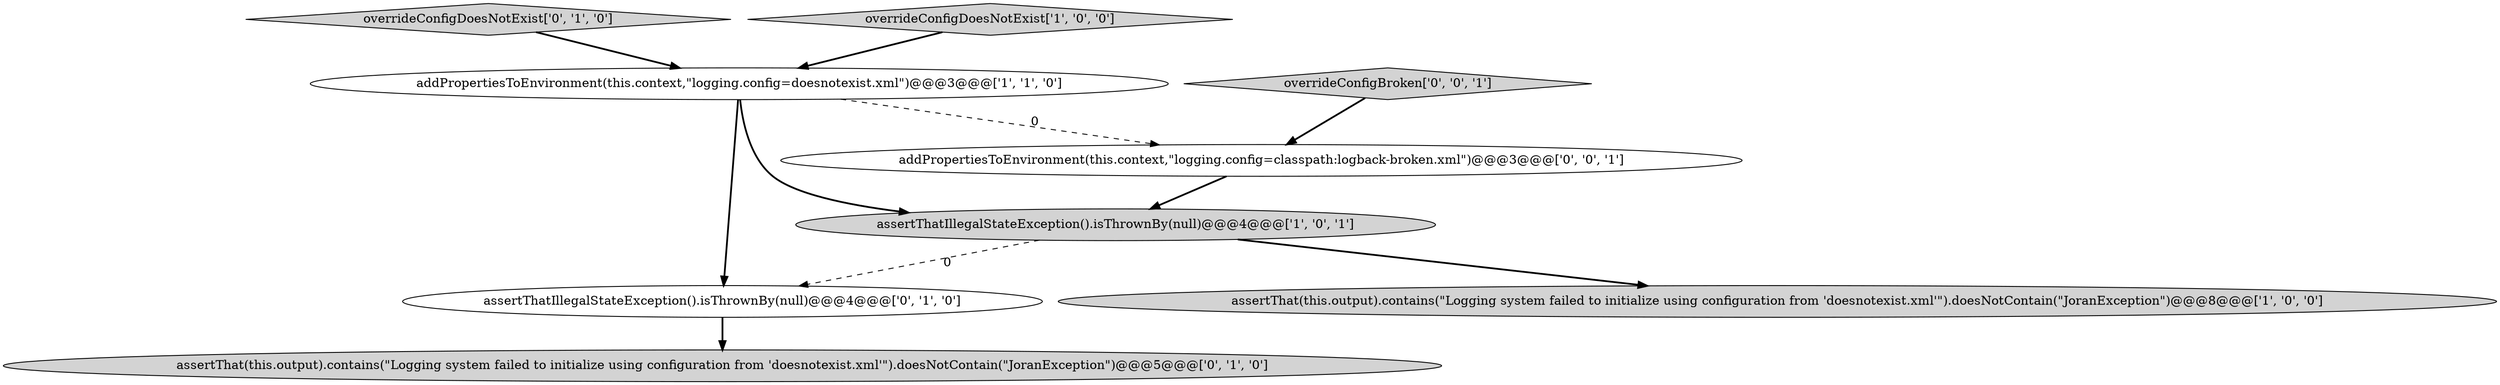 digraph {
0 [style = filled, label = "addPropertiesToEnvironment(this.context,\"logging.config=doesnotexist.xml\")@@@3@@@['1', '1', '0']", fillcolor = white, shape = ellipse image = "AAA0AAABBB1BBB"];
2 [style = filled, label = "assertThat(this.output).contains(\"Logging system failed to initialize using configuration from 'doesnotexist.xml'\").doesNotContain(\"JoranException\")@@@8@@@['1', '0', '0']", fillcolor = lightgray, shape = ellipse image = "AAA0AAABBB1BBB"];
5 [style = filled, label = "assertThat(this.output).contains(\"Logging system failed to initialize using configuration from 'doesnotexist.xml'\").doesNotContain(\"JoranException\")@@@5@@@['0', '1', '0']", fillcolor = lightgray, shape = ellipse image = "AAA0AAABBB2BBB"];
4 [style = filled, label = "assertThatIllegalStateException().isThrownBy(null)@@@4@@@['0', '1', '0']", fillcolor = white, shape = ellipse image = "AAA1AAABBB2BBB"];
7 [style = filled, label = "overrideConfigBroken['0', '0', '1']", fillcolor = lightgray, shape = diamond image = "AAA0AAABBB3BBB"];
8 [style = filled, label = "addPropertiesToEnvironment(this.context,\"logging.config=classpath:logback-broken.xml\")@@@3@@@['0', '0', '1']", fillcolor = white, shape = ellipse image = "AAA0AAABBB3BBB"];
6 [style = filled, label = "overrideConfigDoesNotExist['0', '1', '0']", fillcolor = lightgray, shape = diamond image = "AAA0AAABBB2BBB"];
1 [style = filled, label = "overrideConfigDoesNotExist['1', '0', '0']", fillcolor = lightgray, shape = diamond image = "AAA0AAABBB1BBB"];
3 [style = filled, label = "assertThatIllegalStateException().isThrownBy(null)@@@4@@@['1', '0', '1']", fillcolor = lightgray, shape = ellipse image = "AAA0AAABBB1BBB"];
4->5 [style = bold, label=""];
6->0 [style = bold, label=""];
7->8 [style = bold, label=""];
0->4 [style = bold, label=""];
0->3 [style = bold, label=""];
0->8 [style = dashed, label="0"];
3->2 [style = bold, label=""];
8->3 [style = bold, label=""];
1->0 [style = bold, label=""];
3->4 [style = dashed, label="0"];
}
